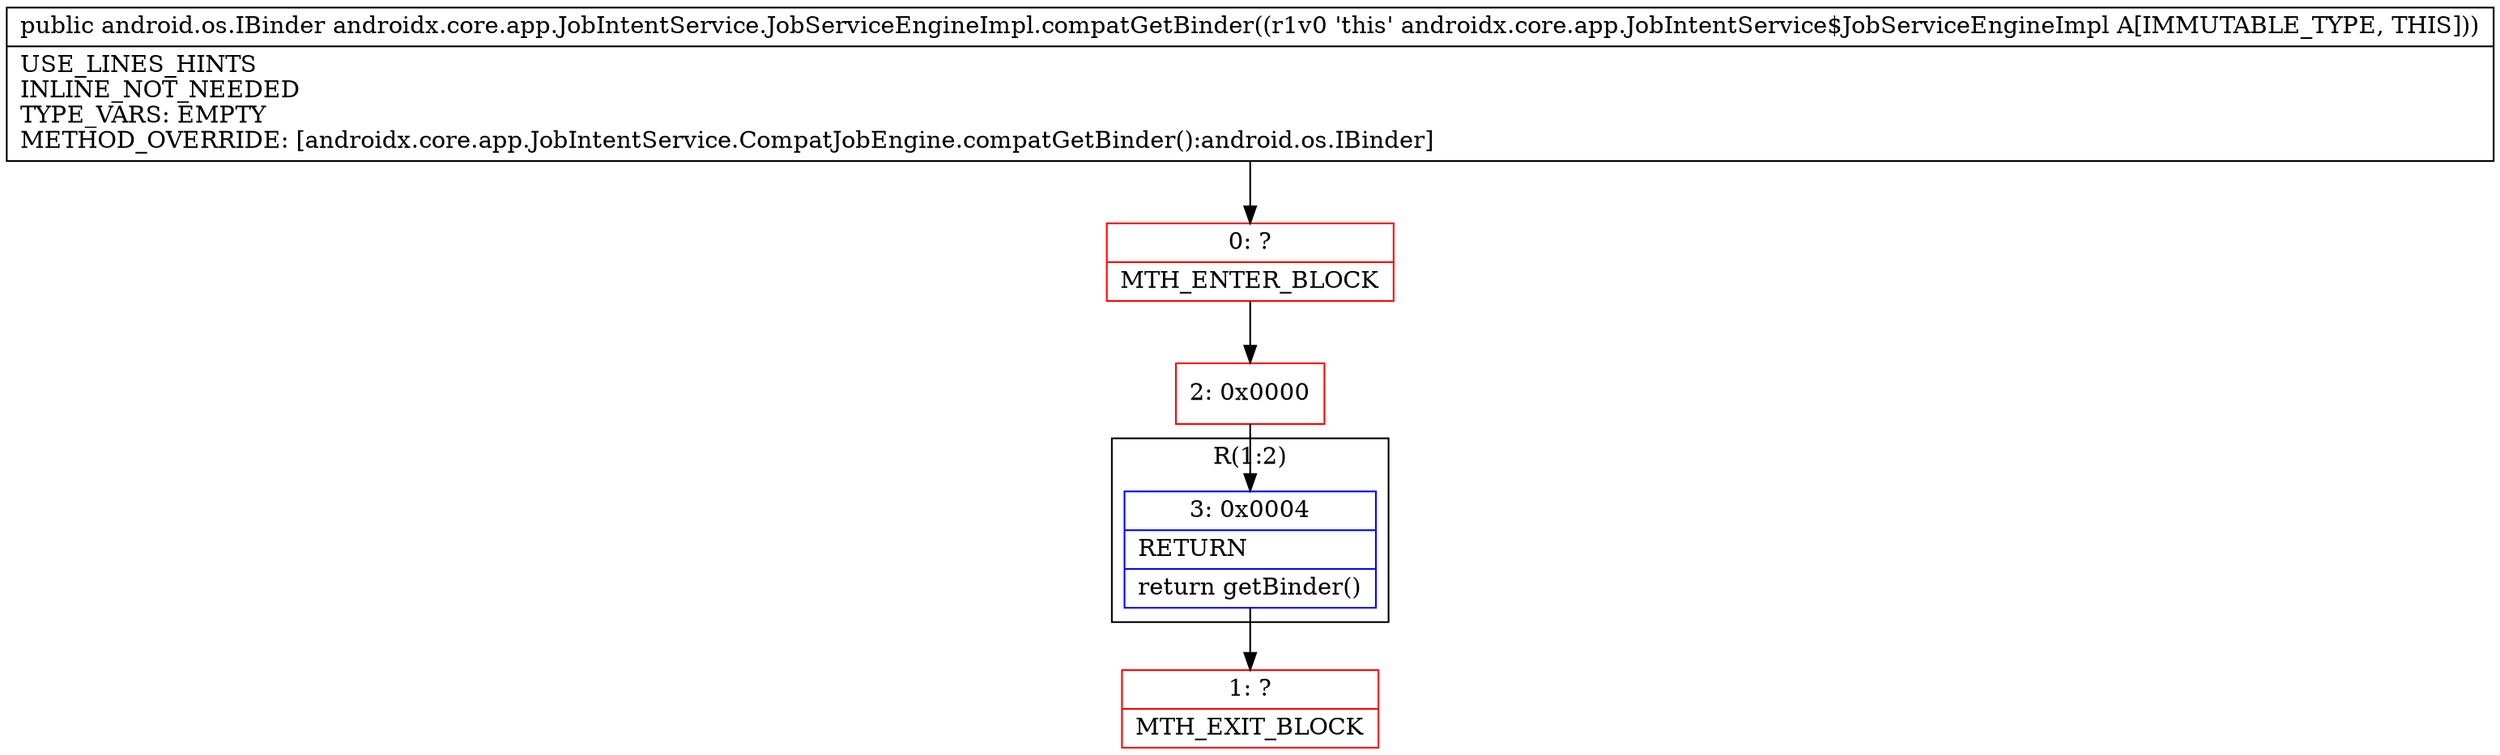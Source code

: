 digraph "CFG forandroidx.core.app.JobIntentService.JobServiceEngineImpl.compatGetBinder()Landroid\/os\/IBinder;" {
subgraph cluster_Region_243768313 {
label = "R(1:2)";
node [shape=record,color=blue];
Node_3 [shape=record,label="{3\:\ 0x0004|RETURN\l|return getBinder()\l}"];
}
Node_0 [shape=record,color=red,label="{0\:\ ?|MTH_ENTER_BLOCK\l}"];
Node_2 [shape=record,color=red,label="{2\:\ 0x0000}"];
Node_1 [shape=record,color=red,label="{1\:\ ?|MTH_EXIT_BLOCK\l}"];
MethodNode[shape=record,label="{public android.os.IBinder androidx.core.app.JobIntentService.JobServiceEngineImpl.compatGetBinder((r1v0 'this' androidx.core.app.JobIntentService$JobServiceEngineImpl A[IMMUTABLE_TYPE, THIS]))  | USE_LINES_HINTS\lINLINE_NOT_NEEDED\lTYPE_VARS: EMPTY\lMETHOD_OVERRIDE: [androidx.core.app.JobIntentService.CompatJobEngine.compatGetBinder():android.os.IBinder]\l}"];
MethodNode -> Node_0;Node_3 -> Node_1;
Node_0 -> Node_2;
Node_2 -> Node_3;
}

